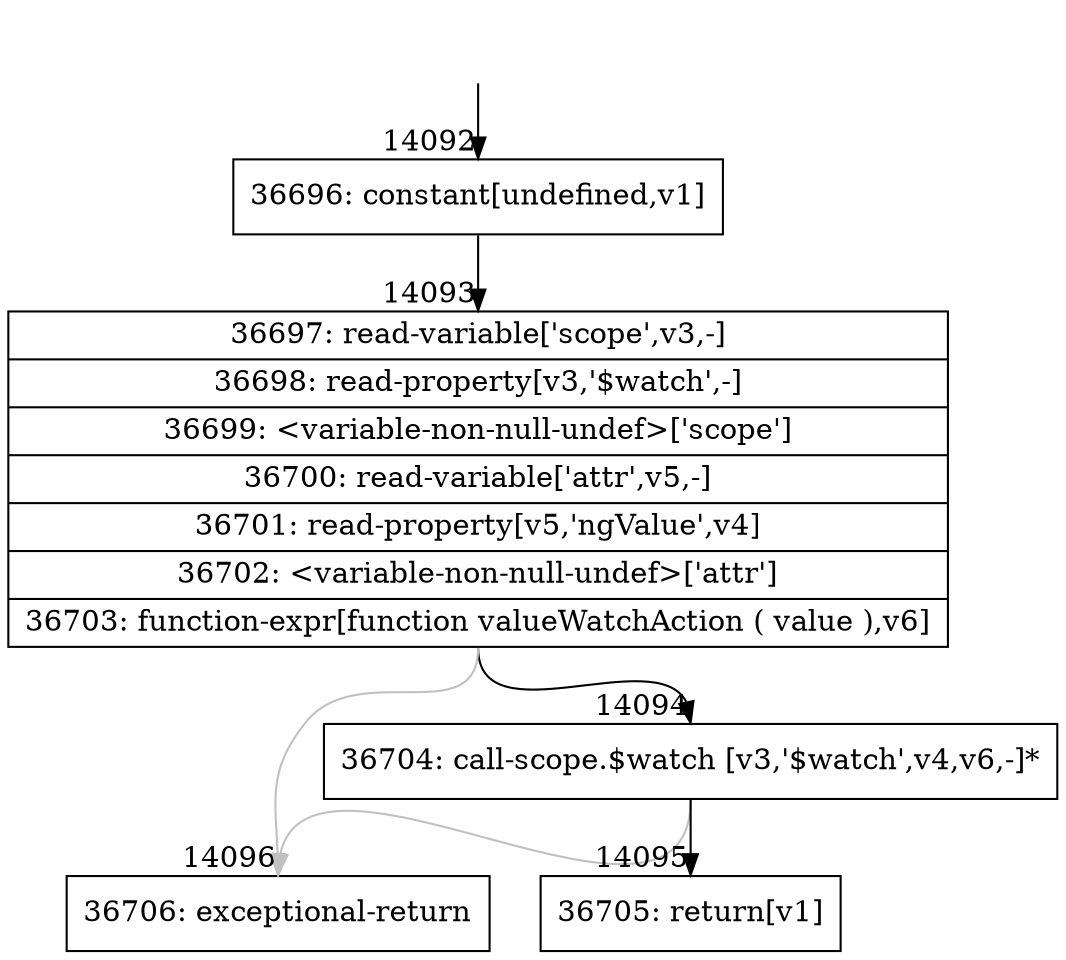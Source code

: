 digraph {
rankdir="TD"
BB_entry1105[shape=none,label=""];
BB_entry1105 -> BB14092 [tailport=s, headport=n, headlabel="    14092"]
BB14092 [shape=record label="{36696: constant[undefined,v1]}" ] 
BB14092 -> BB14093 [tailport=s, headport=n, headlabel="      14093"]
BB14093 [shape=record label="{36697: read-variable['scope',v3,-]|36698: read-property[v3,'$watch',-]|36699: \<variable-non-null-undef\>['scope']|36700: read-variable['attr',v5,-]|36701: read-property[v5,'ngValue',v4]|36702: \<variable-non-null-undef\>['attr']|36703: function-expr[function valueWatchAction ( value ),v6]}" ] 
BB14093 -> BB14094 [tailport=s, headport=n, headlabel="      14094"]
BB14093 -> BB14096 [tailport=s, headport=n, color=gray, headlabel="      14096"]
BB14094 [shape=record label="{36704: call-scope.$watch [v3,'$watch',v4,v6,-]*}" ] 
BB14094 -> BB14095 [tailport=s, headport=n, headlabel="      14095"]
BB14094 -> BB14096 [tailport=s, headport=n, color=gray]
BB14095 [shape=record label="{36705: return[v1]}" ] 
BB14096 [shape=record label="{36706: exceptional-return}" ] 
//#$~ 22086
}
